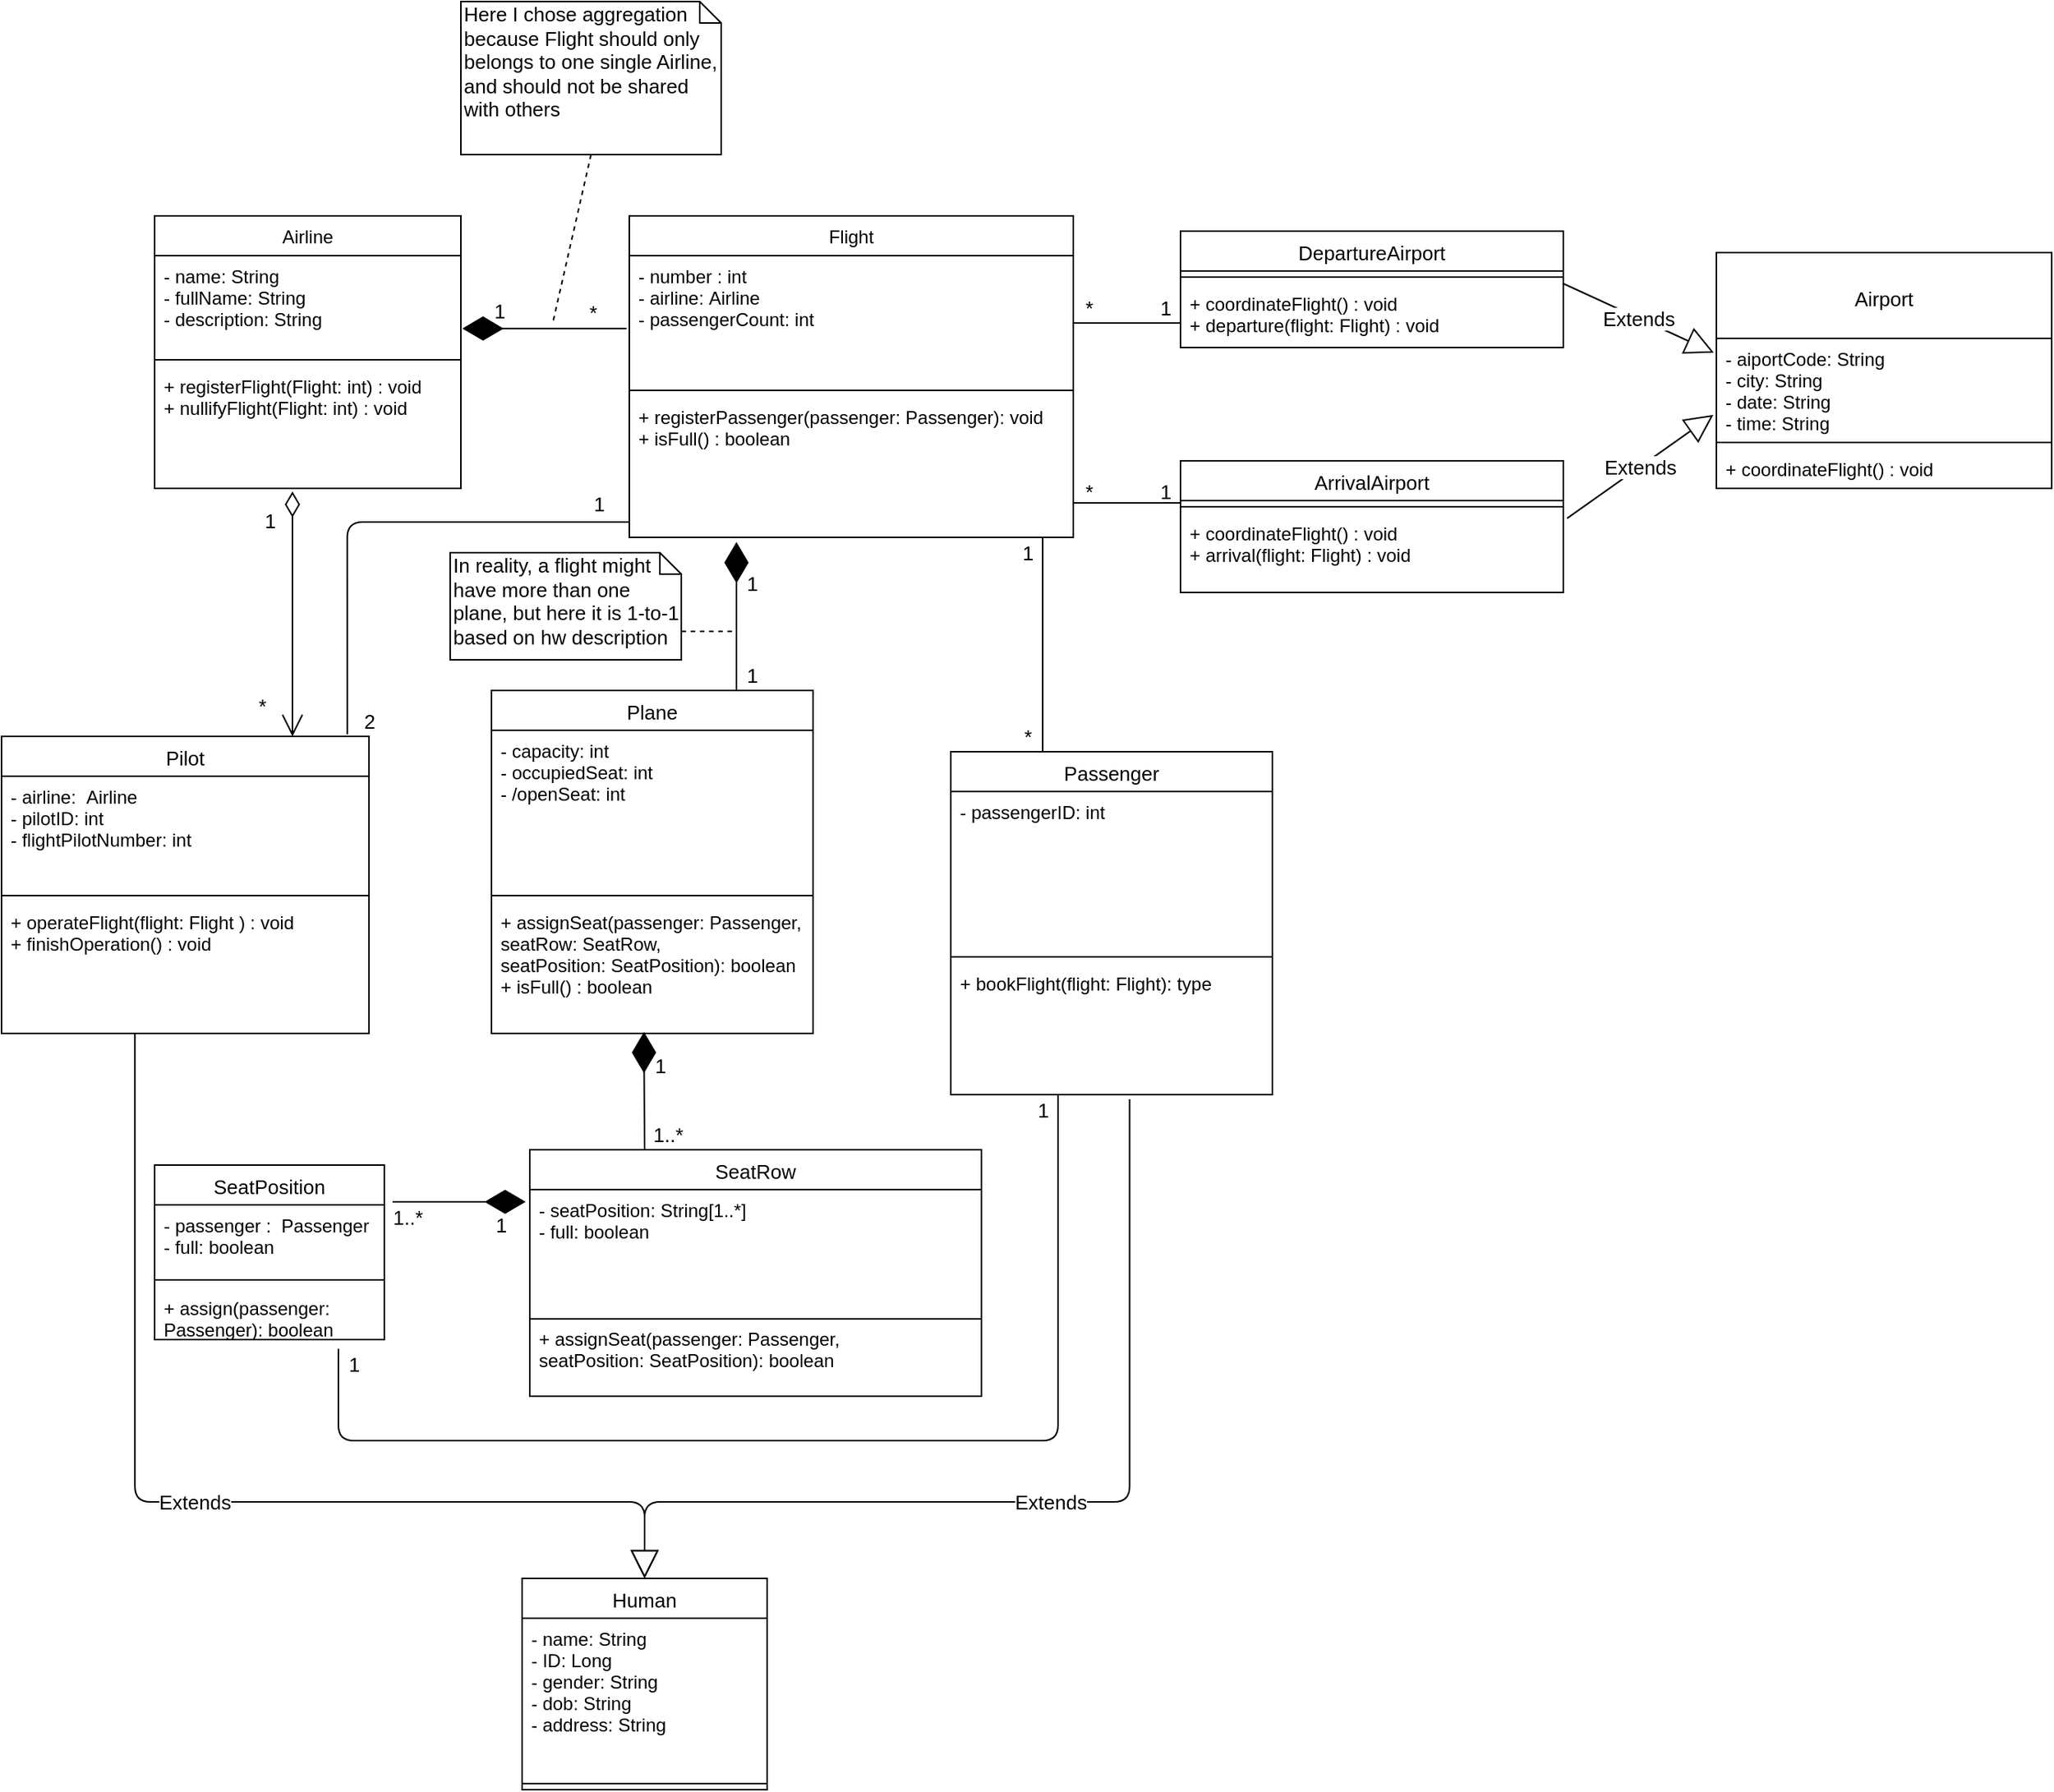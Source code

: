<mxfile version="13.0.1" type="github"><diagram id="C5RBs43oDa-KdzZeNtuy" name="Page-1"><mxGraphModel dx="2489" dy="1940" grid="1" gridSize="10" guides="1" tooltips="1" connect="1" arrows="1" fold="1" page="1" pageScale="1" pageWidth="827" pageHeight="1169" math="0" shadow="0"><root><mxCell id="WIyWlLk6GJQsqaUBKTNV-0"/><mxCell id="WIyWlLk6GJQsqaUBKTNV-1" parent="WIyWlLk6GJQsqaUBKTNV-0"/><mxCell id="qKsI8oJo5IMxg4WIA3i2-0" value="" style="endArrow=diamondThin;endFill=1;endSize=24;html=1;fontSize=11;entryX=1.005;entryY=0.744;entryDx=0;entryDy=0;entryPerimeter=0;exitX=-0.006;exitY=0.567;exitDx=0;exitDy=0;exitPerimeter=0;" edge="1" parent="WIyWlLk6GJQsqaUBKTNV-1" source="zkfFHV4jXpPFQw0GAbJ--18" target="zkfFHV4jXpPFQw0GAbJ--1"><mxGeometry width="160" relative="1" as="geometry"><mxPoint x="380" y="166" as="sourcePoint"/><mxPoint x="270" y="165.596" as="targetPoint"/><Array as="points"/></mxGeometry></mxCell><mxCell id="qKsI8oJo5IMxg4WIA3i2-4" value="1" style="edgeLabel;html=1;align=center;verticalAlign=middle;resizable=0;points=[];fontSize=13;" vertex="1" connectable="0" parent="qKsI8oJo5IMxg4WIA3i2-0"><mxGeometry x="0.469" y="-4" relative="1" as="geometry"><mxPoint x="-4.03" y="-8.27" as="offset"/></mxGeometry></mxCell><mxCell id="qKsI8oJo5IMxg4WIA3i2-8" value="*" style="edgeLabel;html=1;align=center;verticalAlign=middle;resizable=0;points=[];fontSize=13;" vertex="1" connectable="0" parent="qKsI8oJo5IMxg4WIA3i2-0"><mxGeometry x="-0.422" y="-1" relative="1" as="geometry"><mxPoint x="8.8" y="-9.71" as="offset"/></mxGeometry></mxCell><mxCell id="qKsI8oJo5IMxg4WIA3i2-51" value="*&lt;span style=&quot;font-family: monospace ; font-size: 0px&quot;&gt;%3CmxGraphModel%3E%3Croot%3E%3CmxCell%20id%3D%220%22%2F%3E%3CmxCell%20id%3D%221%22%20parent%3D%220%22%2F%3E%3CmxCell%20id%3D%222%22%20value%3D%221%22%20style%3D%22text%3Bhtml%3D1%3Balign%3Dcenter%3BverticalAlign%3Dmiddle%3Bresizable%3D0%3Bpoints%3D%5B%5D%3Bautosize%3D1%3BfontSize%3D13%3B%22%20vertex%3D%221%22%20parent%3D%221%22%3E%3CmxGeometry%20x%3D%22658%22%20y%3D%22100%22%20width%3D%2220%22%20height%3D%2220%22%20as%3D%22geometry%22%2F%3E%3C%2FmxCell%3E%3C%2Froot%3E%3C%2FmxGraphModel%3E&lt;/span&gt;" style="text;html=1;align=center;verticalAlign=middle;resizable=0;points=[];autosize=1;fontSize=13;" vertex="1" parent="WIyWlLk6GJQsqaUBKTNV-1"><mxGeometry x="670" y="135" width="20" height="30" as="geometry"/></mxCell><mxCell id="qKsI8oJo5IMxg4WIA3i2-52" value="*" style="text;html=1;align=center;verticalAlign=middle;resizable=0;points=[];autosize=1;fontSize=13;" vertex="1" parent="WIyWlLk6GJQsqaUBKTNV-1"><mxGeometry x="670" y="260" width="20" height="20" as="geometry"/></mxCell><mxCell id="qKsI8oJo5IMxg4WIA3i2-53" value="1" style="text;html=1;align=center;verticalAlign=middle;resizable=0;points=[];autosize=1;fontSize=13;" vertex="1" parent="WIyWlLk6GJQsqaUBKTNV-1"><mxGeometry x="720" y="140" width="20" height="20" as="geometry"/></mxCell><mxCell id="qKsI8oJo5IMxg4WIA3i2-54" value="1" style="text;html=1;align=center;verticalAlign=middle;resizable=0;points=[];autosize=1;fontSize=13;" vertex="1" parent="WIyWlLk6GJQsqaUBKTNV-1"><mxGeometry x="720" y="260" width="20" height="20" as="geometry"/></mxCell><mxCell id="qKsI8oJo5IMxg4WIA3i2-22" value="ArrivalAirport" style="swimlane;fontStyle=0;align=center;verticalAlign=top;childLayout=stackLayout;horizontal=1;startSize=26;horizontalStack=0;resizeParent=1;resizeParentMax=0;resizeLast=0;collapsible=1;marginBottom=0;fontSize=13;" vertex="1" parent="WIyWlLk6GJQsqaUBKTNV-1"><mxGeometry x="740" y="250" width="250" height="86" as="geometry"/></mxCell><mxCell id="qKsI8oJo5IMxg4WIA3i2-24" value="" style="line;strokeWidth=1;fillColor=none;align=left;verticalAlign=middle;spacingTop=-1;spacingLeft=3;spacingRight=3;rotatable=0;labelPosition=right;points=[];portConstraint=eastwest;" vertex="1" parent="qKsI8oJo5IMxg4WIA3i2-22"><mxGeometry y="26" width="250" height="8" as="geometry"/></mxCell><mxCell id="qKsI8oJo5IMxg4WIA3i2-25" value="+ coordinateFlight() : void&#10;+ arrival(flight: Flight) : void&#10;&#10;&#10;" style="text;strokeColor=none;fillColor=none;align=left;verticalAlign=top;spacingLeft=4;spacingRight=4;overflow=hidden;rotatable=0;points=[[0,0.5],[1,0.5]];portConstraint=eastwest;" vertex="1" parent="qKsI8oJo5IMxg4WIA3i2-22"><mxGeometry y="34" width="250" height="52" as="geometry"/></mxCell><mxCell id="zkfFHV4jXpPFQw0GAbJ--17" value="Flight" style="swimlane;fontStyle=0;align=center;verticalAlign=top;childLayout=stackLayout;horizontal=1;startSize=26;horizontalStack=0;resizeParent=1;resizeLast=0;collapsible=1;marginBottom=0;rounded=0;shadow=0;strokeWidth=1;" parent="WIyWlLk6GJQsqaUBKTNV-1" vertex="1"><mxGeometry x="380" y="90" width="290" height="210" as="geometry"><mxRectangle x="498" y="50" width="160" height="26" as="alternateBounds"/></mxGeometry></mxCell><mxCell id="zkfFHV4jXpPFQw0GAbJ--18" value="- number : int&#10;- airline: Airline&#10;- passengerCount: int" style="text;align=left;verticalAlign=top;spacingLeft=4;spacingRight=4;overflow=hidden;rotatable=0;points=[[0,0.5],[1,0.5]];portConstraint=eastwest;" parent="zkfFHV4jXpPFQw0GAbJ--17" vertex="1"><mxGeometry y="26" width="290" height="84" as="geometry"/></mxCell><mxCell id="zkfFHV4jXpPFQw0GAbJ--23" value="" style="line;html=1;strokeWidth=1;align=left;verticalAlign=middle;spacingTop=-1;spacingLeft=3;spacingRight=3;rotatable=0;labelPosition=right;points=[];portConstraint=eastwest;" parent="zkfFHV4jXpPFQw0GAbJ--17" vertex="1"><mxGeometry y="110" width="290" height="8" as="geometry"/></mxCell><mxCell id="qKsI8oJo5IMxg4WIA3i2-104" value="+ registerPassenger(passenger: Passenger): void&#10;+ isFull() : boolean" style="text;align=left;verticalAlign=top;spacingLeft=4;spacingRight=4;overflow=hidden;rotatable=0;points=[[0,0.5],[1,0.5]];portConstraint=eastwest;" vertex="1" parent="zkfFHV4jXpPFQw0GAbJ--17"><mxGeometry y="118" width="290" height="80" as="geometry"/></mxCell><mxCell id="zkfFHV4jXpPFQw0GAbJ--0" value="Airline" style="swimlane;fontStyle=0;align=center;verticalAlign=top;childLayout=stackLayout;horizontal=1;startSize=26;horizontalStack=0;resizeParent=1;resizeLast=0;collapsible=1;marginBottom=0;rounded=0;shadow=0;strokeWidth=1;" parent="WIyWlLk6GJQsqaUBKTNV-1" vertex="1"><mxGeometry x="70" y="90" width="200" height="178" as="geometry"><mxRectangle x="230" y="140" width="160" height="26" as="alternateBounds"/></mxGeometry></mxCell><mxCell id="zkfFHV4jXpPFQw0GAbJ--1" value="- name: String&#10;- fullName: String&#10;- description: String&#10;" style="text;align=left;verticalAlign=top;spacingLeft=4;spacingRight=4;overflow=hidden;rotatable=0;points=[[0,0.5],[1,0.5]];portConstraint=eastwest;" parent="zkfFHV4jXpPFQw0GAbJ--0" vertex="1"><mxGeometry y="26" width="200" height="64" as="geometry"/></mxCell><mxCell id="zkfFHV4jXpPFQw0GAbJ--4" value="" style="line;html=1;strokeWidth=1;align=left;verticalAlign=middle;spacingTop=-1;spacingLeft=3;spacingRight=3;rotatable=0;labelPosition=right;points=[];portConstraint=eastwest;" parent="zkfFHV4jXpPFQw0GAbJ--0" vertex="1"><mxGeometry y="90" width="200" height="8" as="geometry"/></mxCell><mxCell id="zkfFHV4jXpPFQw0GAbJ--5" value="+ registerFlight(Flight: int) : void&#10;+ nullifyFlight(Flight: int) : void" style="text;align=left;verticalAlign=top;spacingLeft=4;spacingRight=4;overflow=hidden;rotatable=0;points=[[0,0.5],[1,0.5]];portConstraint=eastwest;" parent="zkfFHV4jXpPFQw0GAbJ--0" vertex="1"><mxGeometry y="98" width="200" height="80" as="geometry"/></mxCell><mxCell id="qKsI8oJo5IMxg4WIA3i2-67" value="Extends" style="endArrow=block;endSize=16;endFill=0;html=1;fontSize=13;exitX=0.363;exitY=1;exitDx=0;exitDy=0;exitPerimeter=0;entryX=0.5;entryY=0;entryDx=0;entryDy=0;edgeStyle=elbowEdgeStyle;elbow=vertical;" edge="1" parent="WIyWlLk6GJQsqaUBKTNV-1" source="qKsI8oJo5IMxg4WIA3i2-66" target="qKsI8oJo5IMxg4WIA3i2-55"><mxGeometry width="160" relative="1" as="geometry"><mxPoint x="380" y="750" as="sourcePoint"/><mxPoint x="540" y="750" as="targetPoint"/><Array as="points"><mxPoint x="220" y="930"/></Array></mxGeometry></mxCell><mxCell id="qKsI8oJo5IMxg4WIA3i2-68" value="Extends" style="endArrow=block;endSize=16;endFill=0;html=1;fontSize=13;exitX=0.556;exitY=1.035;exitDx=0;exitDy=0;exitPerimeter=0;entryX=0.5;entryY=0;entryDx=0;entryDy=0;edgeStyle=elbowEdgeStyle;elbow=vertical;" edge="1" parent="WIyWlLk6GJQsqaUBKTNV-1" source="qKsI8oJo5IMxg4WIA3i2-62" target="qKsI8oJo5IMxg4WIA3i2-55"><mxGeometry width="160" relative="1" as="geometry"><mxPoint x="508.08" y="694" as="sourcePoint"/><mxPoint x="320" y="790" as="targetPoint"/><Array as="points"><mxPoint x="610" y="930"/></Array></mxGeometry></mxCell><mxCell id="qKsI8oJo5IMxg4WIA3i2-63" value="Pilot" style="swimlane;fontStyle=0;align=center;verticalAlign=top;childLayout=stackLayout;horizontal=1;startSize=26;horizontalStack=0;resizeParent=1;resizeParentMax=0;resizeLast=0;collapsible=1;marginBottom=0;fontSize=13;" vertex="1" parent="WIyWlLk6GJQsqaUBKTNV-1"><mxGeometry x="-30" y="430" width="240" height="194" as="geometry"/></mxCell><mxCell id="qKsI8oJo5IMxg4WIA3i2-64" value="- airline:  Airline&#10;- pilotID: int&#10;- flightPilotNumber: int" style="text;strokeColor=none;fillColor=none;align=left;verticalAlign=top;spacingLeft=4;spacingRight=4;overflow=hidden;rotatable=0;points=[[0,0.5],[1,0.5]];portConstraint=eastwest;" vertex="1" parent="qKsI8oJo5IMxg4WIA3i2-63"><mxGeometry y="26" width="240" height="74" as="geometry"/></mxCell><mxCell id="qKsI8oJo5IMxg4WIA3i2-65" value="" style="line;strokeWidth=1;fillColor=none;align=left;verticalAlign=middle;spacingTop=-1;spacingLeft=3;spacingRight=3;rotatable=0;labelPosition=right;points=[];portConstraint=eastwest;" vertex="1" parent="qKsI8oJo5IMxg4WIA3i2-63"><mxGeometry y="100" width="240" height="8" as="geometry"/></mxCell><mxCell id="qKsI8oJo5IMxg4WIA3i2-66" value="+ operateFlight(flight: Flight ) : void&#10;+ finishOperation() : void" style="text;strokeColor=none;fillColor=none;align=left;verticalAlign=top;spacingLeft=4;spacingRight=4;overflow=hidden;rotatable=0;points=[[0,0.5],[1,0.5]];portConstraint=eastwest;" vertex="1" parent="qKsI8oJo5IMxg4WIA3i2-63"><mxGeometry y="108" width="240" height="86" as="geometry"/></mxCell><mxCell id="qKsI8oJo5IMxg4WIA3i2-69" value="1" style="endArrow=open;html=1;endSize=12;startArrow=diamondThin;startSize=14;startFill=0;edgeStyle=orthogonalEdgeStyle;align=left;verticalAlign=bottom;fontSize=13;" edge="1" parent="WIyWlLk6GJQsqaUBKTNV-1"><mxGeometry x="-0.625" y="-20" relative="1" as="geometry"><mxPoint x="160" y="270" as="sourcePoint"/><mxPoint x="160" y="430" as="targetPoint"/><mxPoint as="offset"/></mxGeometry></mxCell><mxCell id="qKsI8oJo5IMxg4WIA3i2-70" value="*" style="text;html=1;align=center;verticalAlign=middle;resizable=0;points=[];autosize=1;fontSize=13;" vertex="1" parent="WIyWlLk6GJQsqaUBKTNV-1"><mxGeometry x="130" y="400" width="20" height="20" as="geometry"/></mxCell><mxCell id="qKsI8oJo5IMxg4WIA3i2-74" value="" style="endArrow=none;html=1;edgeStyle=orthogonalEdgeStyle;fontSize=13;exitX=0.941;exitY=-0.007;exitDx=0;exitDy=0;exitPerimeter=0;" edge="1" parent="WIyWlLk6GJQsqaUBKTNV-1" source="qKsI8oJo5IMxg4WIA3i2-63"><mxGeometry relative="1" as="geometry"><mxPoint x="668" y="290.004" as="sourcePoint"/><mxPoint x="380" y="290" as="targetPoint"/><Array as="points"><mxPoint x="196" y="290"/></Array></mxGeometry></mxCell><mxCell id="qKsI8oJo5IMxg4WIA3i2-75" value="2" style="text;html=1;align=center;verticalAlign=middle;resizable=0;points=[];autosize=1;fontSize=13;" vertex="1" parent="WIyWlLk6GJQsqaUBKTNV-1"><mxGeometry x="200" y="410" width="20" height="20" as="geometry"/></mxCell><mxCell id="qKsI8oJo5IMxg4WIA3i2-76" value="1" style="text;html=1;align=center;verticalAlign=middle;resizable=0;points=[];autosize=1;fontSize=13;" vertex="1" parent="WIyWlLk6GJQsqaUBKTNV-1"><mxGeometry x="350" y="268" width="20" height="20" as="geometry"/></mxCell><mxCell id="qKsI8oJo5IMxg4WIA3i2-87" value="Here I chose aggregation because Flight should only belongs to one single Airline, and should not be shared with others" style="shape=note;whiteSpace=wrap;html=1;size=14;verticalAlign=top;align=left;spacingTop=-6;fontSize=13;" vertex="1" parent="WIyWlLk6GJQsqaUBKTNV-1"><mxGeometry x="270" y="-50" width="170" height="100" as="geometry"/></mxCell><mxCell id="qKsI8oJo5IMxg4WIA3i2-88" value="" style="endArrow=none;dashed=1;html=1;fontSize=13;exitX=0.5;exitY=1;exitDx=0;exitDy=0;exitPerimeter=0;" edge="1" parent="WIyWlLk6GJQsqaUBKTNV-1" source="qKsI8oJo5IMxg4WIA3i2-87"><mxGeometry width="50" height="50" relative="1" as="geometry"><mxPoint x="420" as="sourcePoint"/><mxPoint x="330" y="160" as="targetPoint"/></mxGeometry></mxCell><mxCell id="qKsI8oJo5IMxg4WIA3i2-83" value="Plane" style="swimlane;fontStyle=0;align=center;verticalAlign=top;childLayout=stackLayout;horizontal=1;startSize=26;horizontalStack=0;resizeParent=1;resizeParentMax=0;resizeLast=0;collapsible=1;marginBottom=0;fontSize=13;" vertex="1" parent="WIyWlLk6GJQsqaUBKTNV-1"><mxGeometry x="290" y="400" width="210" height="224" as="geometry"/></mxCell><mxCell id="qKsI8oJo5IMxg4WIA3i2-84" value="- capacity: int&#10;- occupiedSeat: int&#10;- /openSeat: int" style="text;strokeColor=none;fillColor=none;align=left;verticalAlign=top;spacingLeft=4;spacingRight=4;overflow=hidden;rotatable=0;points=[[0,0.5],[1,0.5]];portConstraint=eastwest;" vertex="1" parent="qKsI8oJo5IMxg4WIA3i2-83"><mxGeometry y="26" width="210" height="104" as="geometry"/></mxCell><mxCell id="qKsI8oJo5IMxg4WIA3i2-85" value="" style="line;strokeWidth=1;fillColor=none;align=left;verticalAlign=middle;spacingTop=-1;spacingLeft=3;spacingRight=3;rotatable=0;labelPosition=right;points=[];portConstraint=eastwest;" vertex="1" parent="qKsI8oJo5IMxg4WIA3i2-83"><mxGeometry y="130" width="210" height="8" as="geometry"/></mxCell><mxCell id="qKsI8oJo5IMxg4WIA3i2-86" value="+ assignSeat(passenger: Passenger,&#10;seatRow: SeatRow,&#10;seatPosition: SeatPosition): boolean&#10;+ isFull() : boolean" style="text;strokeColor=none;fillColor=none;align=left;verticalAlign=top;spacingLeft=4;spacingRight=4;overflow=hidden;rotatable=0;points=[[0,0.5],[1,0.5]];portConstraint=eastwest;" vertex="1" parent="qKsI8oJo5IMxg4WIA3i2-83"><mxGeometry y="138" width="210" height="86" as="geometry"/></mxCell><mxCell id="qKsI8oJo5IMxg4WIA3i2-90" value="" style="endArrow=diamondThin;endFill=1;endSize=24;html=1;fontSize=11;" edge="1" parent="WIyWlLk6GJQsqaUBKTNV-1"><mxGeometry width="160" relative="1" as="geometry"><mxPoint x="450" y="400" as="sourcePoint"/><mxPoint x="450" y="330" as="targetPoint"/><Array as="points"><mxPoint x="450" y="310"/></Array></mxGeometry></mxCell><mxCell id="qKsI8oJo5IMxg4WIA3i2-91" value="1" style="edgeLabel;html=1;align=center;verticalAlign=middle;resizable=0;points=[];fontSize=13;" vertex="1" connectable="0" parent="qKsI8oJo5IMxg4WIA3i2-90"><mxGeometry x="0.469" y="-4" relative="1" as="geometry"><mxPoint x="6.0" y="10.8" as="offset"/></mxGeometry></mxCell><mxCell id="qKsI8oJo5IMxg4WIA3i2-93" value="1" style="text;html=1;align=center;verticalAlign=middle;resizable=0;points=[];autosize=1;fontSize=13;" vertex="1" parent="WIyWlLk6GJQsqaUBKTNV-1"><mxGeometry x="450" y="380" width="20" height="20" as="geometry"/></mxCell><mxCell id="qKsI8oJo5IMxg4WIA3i2-95" value="In reality, a flight might have more than one plane, but here it is 1-to-1 based on hw description" style="shape=note;whiteSpace=wrap;html=1;size=14;verticalAlign=top;align=left;spacingTop=-6;fontSize=13;" vertex="1" parent="WIyWlLk6GJQsqaUBKTNV-1"><mxGeometry x="263" y="310" width="150.96" height="70" as="geometry"/></mxCell><mxCell id="qKsI8oJo5IMxg4WIA3i2-96" value="" style="endArrow=none;dashed=1;html=1;fontSize=13;entryX=0.004;entryY=0.614;entryDx=0;entryDy=0;entryPerimeter=0;exitX=1.001;exitY=0.734;exitDx=0;exitDy=0;exitPerimeter=0;" edge="1" parent="WIyWlLk6GJQsqaUBKTNV-1" source="qKsI8oJo5IMxg4WIA3i2-95"><mxGeometry width="50" height="50" relative="1" as="geometry"><mxPoint x="389.04" y="350" as="sourcePoint"/><mxPoint x="450.0" y="361.436" as="targetPoint"/></mxGeometry></mxCell><mxCell id="qKsI8oJo5IMxg4WIA3i2-59" value="Passenger" style="swimlane;fontStyle=0;align=center;verticalAlign=top;childLayout=stackLayout;horizontal=1;startSize=26;horizontalStack=0;resizeParent=1;resizeParentMax=0;resizeLast=0;collapsible=1;marginBottom=0;fontSize=13;" vertex="1" parent="WIyWlLk6GJQsqaUBKTNV-1"><mxGeometry x="590" y="440" width="210" height="224" as="geometry"/></mxCell><mxCell id="qKsI8oJo5IMxg4WIA3i2-60" value="- passengerID: int" style="text;strokeColor=none;fillColor=none;align=left;verticalAlign=top;spacingLeft=4;spacingRight=4;overflow=hidden;rotatable=0;points=[[0,0.5],[1,0.5]];portConstraint=eastwest;" vertex="1" parent="qKsI8oJo5IMxg4WIA3i2-59"><mxGeometry y="26" width="210" height="104" as="geometry"/></mxCell><mxCell id="qKsI8oJo5IMxg4WIA3i2-61" value="" style="line;strokeWidth=1;fillColor=none;align=left;verticalAlign=middle;spacingTop=-1;spacingLeft=3;spacingRight=3;rotatable=0;labelPosition=right;points=[];portConstraint=eastwest;" vertex="1" parent="qKsI8oJo5IMxg4WIA3i2-59"><mxGeometry y="130" width="210" height="8" as="geometry"/></mxCell><mxCell id="qKsI8oJo5IMxg4WIA3i2-62" value="+ bookFlight(flight: Flight): type" style="text;strokeColor=none;fillColor=none;align=left;verticalAlign=top;spacingLeft=4;spacingRight=4;overflow=hidden;rotatable=0;points=[[0,0.5],[1,0.5]];portConstraint=eastwest;" vertex="1" parent="qKsI8oJo5IMxg4WIA3i2-59"><mxGeometry y="138" width="210" height="86" as="geometry"/></mxCell><mxCell id="qKsI8oJo5IMxg4WIA3i2-105" value="Extends" style="endArrow=block;endSize=16;endFill=0;html=1;fontSize=13;entryX=-0.008;entryY=0.424;entryDx=0;entryDy=0;entryPerimeter=0;exitX=0.998;exitY=0;exitDx=0;exitDy=0;exitPerimeter=0;" edge="1" parent="WIyWlLk6GJQsqaUBKTNV-1" source="qKsI8oJo5IMxg4WIA3i2-21" target="qKsI8oJo5IMxg4WIA3i2-10"><mxGeometry width="160" relative="1" as="geometry"><mxPoint x="990" y="100" as="sourcePoint"/><mxPoint x="1150" y="100" as="targetPoint"/></mxGeometry></mxCell><mxCell id="qKsI8oJo5IMxg4WIA3i2-106" value="Extends" style="endArrow=block;endSize=16;endFill=0;html=1;fontSize=13;exitX=1.01;exitY=0.069;exitDx=0;exitDy=0;exitPerimeter=0;" edge="1" parent="WIyWlLk6GJQsqaUBKTNV-1" source="qKsI8oJo5IMxg4WIA3i2-25"><mxGeometry width="160" relative="1" as="geometry"><mxPoint x="990" y="317.23" as="sourcePoint"/><mxPoint x="1088" y="220" as="targetPoint"/></mxGeometry></mxCell><mxCell id="qKsI8oJo5IMxg4WIA3i2-10" value="&#10;Airport" style="swimlane;fontStyle=0;align=center;verticalAlign=top;childLayout=stackLayout;horizontal=1;startSize=56;horizontalStack=0;resizeParent=1;resizeParentMax=0;resizeLast=0;collapsible=1;marginBottom=0;fontSize=13;" vertex="1" parent="WIyWlLk6GJQsqaUBKTNV-1"><mxGeometry x="1090" y="114" width="219" height="154" as="geometry"/></mxCell><mxCell id="qKsI8oJo5IMxg4WIA3i2-23" value="- aiportCode: String&#10;- city: String&#10;- date: String&#10;- time: String" style="text;strokeColor=none;fillColor=none;align=left;verticalAlign=top;spacingLeft=4;spacingRight=4;overflow=hidden;rotatable=0;points=[[0,0.5],[1,0.5]];portConstraint=eastwest;" vertex="1" parent="qKsI8oJo5IMxg4WIA3i2-10"><mxGeometry y="56" width="219" height="64" as="geometry"/></mxCell><mxCell id="qKsI8oJo5IMxg4WIA3i2-107" value="" style="line;strokeWidth=1;fillColor=none;align=left;verticalAlign=middle;spacingTop=-1;spacingLeft=3;spacingRight=3;rotatable=0;labelPosition=right;points=[];portConstraint=eastwest;fontSize=13;" vertex="1" parent="qKsI8oJo5IMxg4WIA3i2-10"><mxGeometry y="120" width="219" height="8" as="geometry"/></mxCell><mxCell id="qKsI8oJo5IMxg4WIA3i2-13" value="+ coordinateFlight() : void" style="text;strokeColor=none;fillColor=none;align=left;verticalAlign=top;spacingLeft=4;spacingRight=4;overflow=hidden;rotatable=0;points=[[0,0.5],[1,0.5]];portConstraint=eastwest;" vertex="1" parent="qKsI8oJo5IMxg4WIA3i2-10"><mxGeometry y="128" width="219" height="26" as="geometry"/></mxCell><mxCell id="qKsI8oJo5IMxg4WIA3i2-18" value="DepartureAirport" style="swimlane;fontStyle=0;align=center;verticalAlign=top;childLayout=stackLayout;horizontal=1;startSize=26;horizontalStack=0;resizeParent=1;resizeParentMax=0;resizeLast=0;collapsible=1;marginBottom=0;fontSize=13;" vertex="1" parent="WIyWlLk6GJQsqaUBKTNV-1"><mxGeometry x="740" y="100" width="250" height="76" as="geometry"/></mxCell><mxCell id="qKsI8oJo5IMxg4WIA3i2-20" value="" style="line;strokeWidth=1;fillColor=none;align=left;verticalAlign=middle;spacingTop=-1;spacingLeft=3;spacingRight=3;rotatable=0;labelPosition=right;points=[];portConstraint=eastwest;" vertex="1" parent="qKsI8oJo5IMxg4WIA3i2-18"><mxGeometry y="26" width="250" height="8" as="geometry"/></mxCell><mxCell id="qKsI8oJo5IMxg4WIA3i2-21" value="+ coordinateFlight() : void&#10;+ departure(flight: Flight) : void&#10;" style="text;strokeColor=none;fillColor=none;align=left;verticalAlign=top;spacingLeft=4;spacingRight=4;overflow=hidden;rotatable=0;points=[[0,0.5],[1,0.5]];portConstraint=eastwest;" vertex="1" parent="qKsI8oJo5IMxg4WIA3i2-18"><mxGeometry y="34" width="250" height="42" as="geometry"/></mxCell><mxCell id="qKsI8oJo5IMxg4WIA3i2-113" value="" style="endArrow=diamondThin;endFill=1;endSize=24;html=1;fontSize=11;" edge="1" parent="WIyWlLk6GJQsqaUBKTNV-1"><mxGeometry width="160" relative="1" as="geometry"><mxPoint x="390" y="700" as="sourcePoint"/><mxPoint x="389.6" y="650" as="targetPoint"/><Array as="points"><mxPoint x="389.6" y="630"/></Array></mxGeometry></mxCell><mxCell id="qKsI8oJo5IMxg4WIA3i2-114" value="1" style="edgeLabel;html=1;align=center;verticalAlign=middle;resizable=0;points=[];fontSize=13;" vertex="1" connectable="0" parent="qKsI8oJo5IMxg4WIA3i2-113"><mxGeometry x="0.469" y="-4" relative="1" as="geometry"><mxPoint x="6.0" y="10.8" as="offset"/></mxGeometry></mxCell><mxCell id="qKsI8oJo5IMxg4WIA3i2-115" value="1..*" style="text;html=1;align=center;verticalAlign=middle;resizable=0;points=[];autosize=1;fontSize=13;" vertex="1" parent="WIyWlLk6GJQsqaUBKTNV-1"><mxGeometry x="385" y="680" width="40" height="20" as="geometry"/></mxCell><mxCell id="qKsI8oJo5IMxg4WIA3i2-125" value="" style="endArrow=diamondThin;endFill=1;endSize=24;html=1;fontSize=11;" edge="1" parent="WIyWlLk6GJQsqaUBKTNV-1"><mxGeometry width="160" relative="1" as="geometry"><mxPoint x="225.4" y="734" as="sourcePoint"/><mxPoint x="285.4" y="734" as="targetPoint"/><Array as="points"><mxPoint x="310" y="734"/></Array></mxGeometry></mxCell><mxCell id="qKsI8oJo5IMxg4WIA3i2-126" value="1" style="edgeLabel;html=1;align=center;verticalAlign=middle;resizable=0;points=[];fontSize=13;" vertex="1" connectable="0" parent="qKsI8oJo5IMxg4WIA3i2-125"><mxGeometry x="0.469" y="-4" relative="1" as="geometry"><mxPoint x="-10" y="10.8" as="offset"/></mxGeometry></mxCell><mxCell id="qKsI8oJo5IMxg4WIA3i2-127" value="1..*" style="text;html=1;align=center;verticalAlign=middle;resizable=0;points=[];autosize=1;fontSize=13;" vertex="1" parent="WIyWlLk6GJQsqaUBKTNV-1"><mxGeometry x="215.4" y="734" width="40" height="20" as="geometry"/></mxCell><mxCell id="qKsI8oJo5IMxg4WIA3i2-122" value="SeatPosition" style="swimlane;fontStyle=0;align=center;verticalAlign=top;childLayout=stackLayout;horizontal=1;startSize=26;horizontalStack=0;resizeParent=1;resizeParentMax=0;resizeLast=0;collapsible=1;marginBottom=0;fontSize=13;" vertex="1" parent="WIyWlLk6GJQsqaUBKTNV-1"><mxGeometry x="70" y="710" width="150" height="114" as="geometry"/></mxCell><mxCell id="qKsI8oJo5IMxg4WIA3i2-123" value="- passenger :  Passenger&#10;- full: boolean" style="text;strokeColor=none;fillColor=none;align=left;verticalAlign=top;spacingLeft=4;spacingRight=4;overflow=hidden;rotatable=0;points=[[0,0.5],[1,0.5]];portConstraint=eastwest;" vertex="1" parent="qKsI8oJo5IMxg4WIA3i2-122"><mxGeometry y="26" width="150" height="44" as="geometry"/></mxCell><mxCell id="qKsI8oJo5IMxg4WIA3i2-124" value="" style="line;strokeWidth=1;fillColor=none;align=left;verticalAlign=middle;spacingTop=-1;spacingLeft=3;spacingRight=3;rotatable=0;labelPosition=right;points=[];portConstraint=eastwest;" vertex="1" parent="qKsI8oJo5IMxg4WIA3i2-122"><mxGeometry y="70" width="150" height="10" as="geometry"/></mxCell><mxCell id="qKsI8oJo5IMxg4WIA3i2-132" value="+ assign(passenger: &#10;Passenger): boolean" style="text;strokeColor=none;fillColor=none;align=left;verticalAlign=top;spacingLeft=4;spacingRight=4;overflow=hidden;rotatable=0;points=[[0,0.5],[1,0.5]];portConstraint=eastwest;" vertex="1" parent="qKsI8oJo5IMxg4WIA3i2-122"><mxGeometry y="80" width="150" height="34" as="geometry"/></mxCell><mxCell id="qKsI8oJo5IMxg4WIA3i2-109" value="SeatRow" style="swimlane;fontStyle=0;align=center;verticalAlign=top;childLayout=stackLayout;horizontal=1;startSize=26;horizontalStack=0;resizeParent=1;resizeParentMax=0;resizeLast=0;collapsible=1;marginBottom=0;fontSize=13;" vertex="1" parent="WIyWlLk6GJQsqaUBKTNV-1"><mxGeometry x="315" y="700" width="295" height="161" as="geometry"/></mxCell><mxCell id="qKsI8oJo5IMxg4WIA3i2-110" value="- seatPosition: String[1..*]&#10;- full: boolean" style="text;strokeColor=none;fillColor=none;align=left;verticalAlign=top;spacingLeft=4;spacingRight=4;overflow=hidden;rotatable=0;points=[[0,0.5],[1,0.5]];portConstraint=eastwest;" vertex="1" parent="qKsI8oJo5IMxg4WIA3i2-109"><mxGeometry y="26" width="295" height="34" as="geometry"/></mxCell><mxCell id="qKsI8oJo5IMxg4WIA3i2-111" value="" style="line;strokeWidth=1;fillColor=none;align=left;verticalAlign=middle;spacingTop=-1;spacingLeft=3;spacingRight=3;rotatable=0;labelPosition=right;points=[];portConstraint=eastwest;" vertex="1" parent="qKsI8oJo5IMxg4WIA3i2-109"><mxGeometry y="60" width="295" height="101" as="geometry"/></mxCell><mxCell id="qKsI8oJo5IMxg4WIA3i2-130" value="+ assignSeat(passenger: Passenger, &#10;seatPosition: SeatPosition): boolean" style="text;strokeColor=none;fillColor=none;align=left;verticalAlign=top;spacingLeft=4;spacingRight=4;overflow=hidden;rotatable=0;points=[[0,0.5],[1,0.5]];portConstraint=eastwest;" vertex="1" parent="WIyWlLk6GJQsqaUBKTNV-1"><mxGeometry x="315" y="810" width="295" height="34" as="geometry"/></mxCell><mxCell id="qKsI8oJo5IMxg4WIA3i2-133" value="" style="endArrow=none;html=1;edgeStyle=orthogonalEdgeStyle;fontSize=13;" edge="1" parent="WIyWlLk6GJQsqaUBKTNV-1"><mxGeometry relative="1" as="geometry"><mxPoint x="650" y="440" as="sourcePoint"/><mxPoint x="650" y="300" as="targetPoint"/><Array as="points"><mxPoint x="650" y="300"/></Array></mxGeometry></mxCell><mxCell id="qKsI8oJo5IMxg4WIA3i2-134" value="1" style="text;html=1;align=center;verticalAlign=middle;resizable=0;points=[];autosize=1;fontSize=13;" vertex="1" parent="WIyWlLk6GJQsqaUBKTNV-1"><mxGeometry x="630" y="300" width="20" height="20" as="geometry"/></mxCell><mxCell id="qKsI8oJo5IMxg4WIA3i2-136" value="*" style="text;html=1;align=center;verticalAlign=middle;resizable=0;points=[];autosize=1;fontSize=13;" vertex="1" parent="WIyWlLk6GJQsqaUBKTNV-1"><mxGeometry x="630" y="420" width="20" height="20" as="geometry"/></mxCell><mxCell id="qKsI8oJo5IMxg4WIA3i2-137" value="" style="endArrow=none;html=1;edgeStyle=orthogonalEdgeStyle;fontSize=13;" edge="1" parent="WIyWlLk6GJQsqaUBKTNV-1"><mxGeometry relative="1" as="geometry"><mxPoint x="190" y="830" as="sourcePoint"/><mxPoint x="660" y="664" as="targetPoint"/><Array as="points"><mxPoint x="190" y="890"/><mxPoint x="660" y="890"/></Array></mxGeometry></mxCell><mxCell id="qKsI8oJo5IMxg4WIA3i2-138" value="1" style="text;html=1;align=center;verticalAlign=middle;resizable=0;points=[];autosize=1;fontSize=13;" vertex="1" parent="WIyWlLk6GJQsqaUBKTNV-1"><mxGeometry x="190" y="830" width="20" height="20" as="geometry"/></mxCell><mxCell id="qKsI8oJo5IMxg4WIA3i2-139" value="1" style="text;html=1;align=center;verticalAlign=middle;resizable=0;points=[];autosize=1;fontSize=13;" vertex="1" parent="WIyWlLk6GJQsqaUBKTNV-1"><mxGeometry x="640" y="664" width="20" height="20" as="geometry"/></mxCell><mxCell id="qKsI8oJo5IMxg4WIA3i2-55" value="Human" style="swimlane;fontStyle=0;align=center;verticalAlign=top;childLayout=stackLayout;horizontal=1;startSize=26;horizontalStack=0;resizeParent=1;resizeParentMax=0;resizeLast=0;collapsible=1;marginBottom=0;fontSize=13;" vertex="1" parent="WIyWlLk6GJQsqaUBKTNV-1"><mxGeometry x="310" y="980" width="160" height="138" as="geometry"/></mxCell><mxCell id="qKsI8oJo5IMxg4WIA3i2-56" value="- name: String&#10;- ID: Long&#10;- gender: String&#10;- dob: String&#10;- address: String" style="text;strokeColor=none;fillColor=none;align=left;verticalAlign=top;spacingLeft=4;spacingRight=4;overflow=hidden;rotatable=0;points=[[0,0.5],[1,0.5]];portConstraint=eastwest;" vertex="1" parent="qKsI8oJo5IMxg4WIA3i2-55"><mxGeometry y="26" width="160" height="104" as="geometry"/></mxCell><mxCell id="qKsI8oJo5IMxg4WIA3i2-57" value="" style="line;strokeWidth=1;fillColor=none;align=left;verticalAlign=middle;spacingTop=-1;spacingLeft=3;spacingRight=3;rotatable=0;labelPosition=right;points=[];portConstraint=eastwest;" vertex="1" parent="qKsI8oJo5IMxg4WIA3i2-55"><mxGeometry y="130" width="160" height="8" as="geometry"/></mxCell><mxCell id="qKsI8oJo5IMxg4WIA3i2-141" value="" style="endArrow=none;html=1;fontSize=13;" edge="1" parent="WIyWlLk6GJQsqaUBKTNV-1"><mxGeometry width="50" height="50" relative="1" as="geometry"><mxPoint x="670" y="277.5" as="sourcePoint"/><mxPoint x="740" y="277.5" as="targetPoint"/></mxGeometry></mxCell><mxCell id="qKsI8oJo5IMxg4WIA3i2-142" value="" style="endArrow=none;html=1;fontSize=13;" edge="1" parent="WIyWlLk6GJQsqaUBKTNV-1"><mxGeometry width="50" height="50" relative="1" as="geometry"><mxPoint x="670" y="160" as="sourcePoint"/><mxPoint x="740" y="160" as="targetPoint"/></mxGeometry></mxCell></root></mxGraphModel></diagram></mxfile>